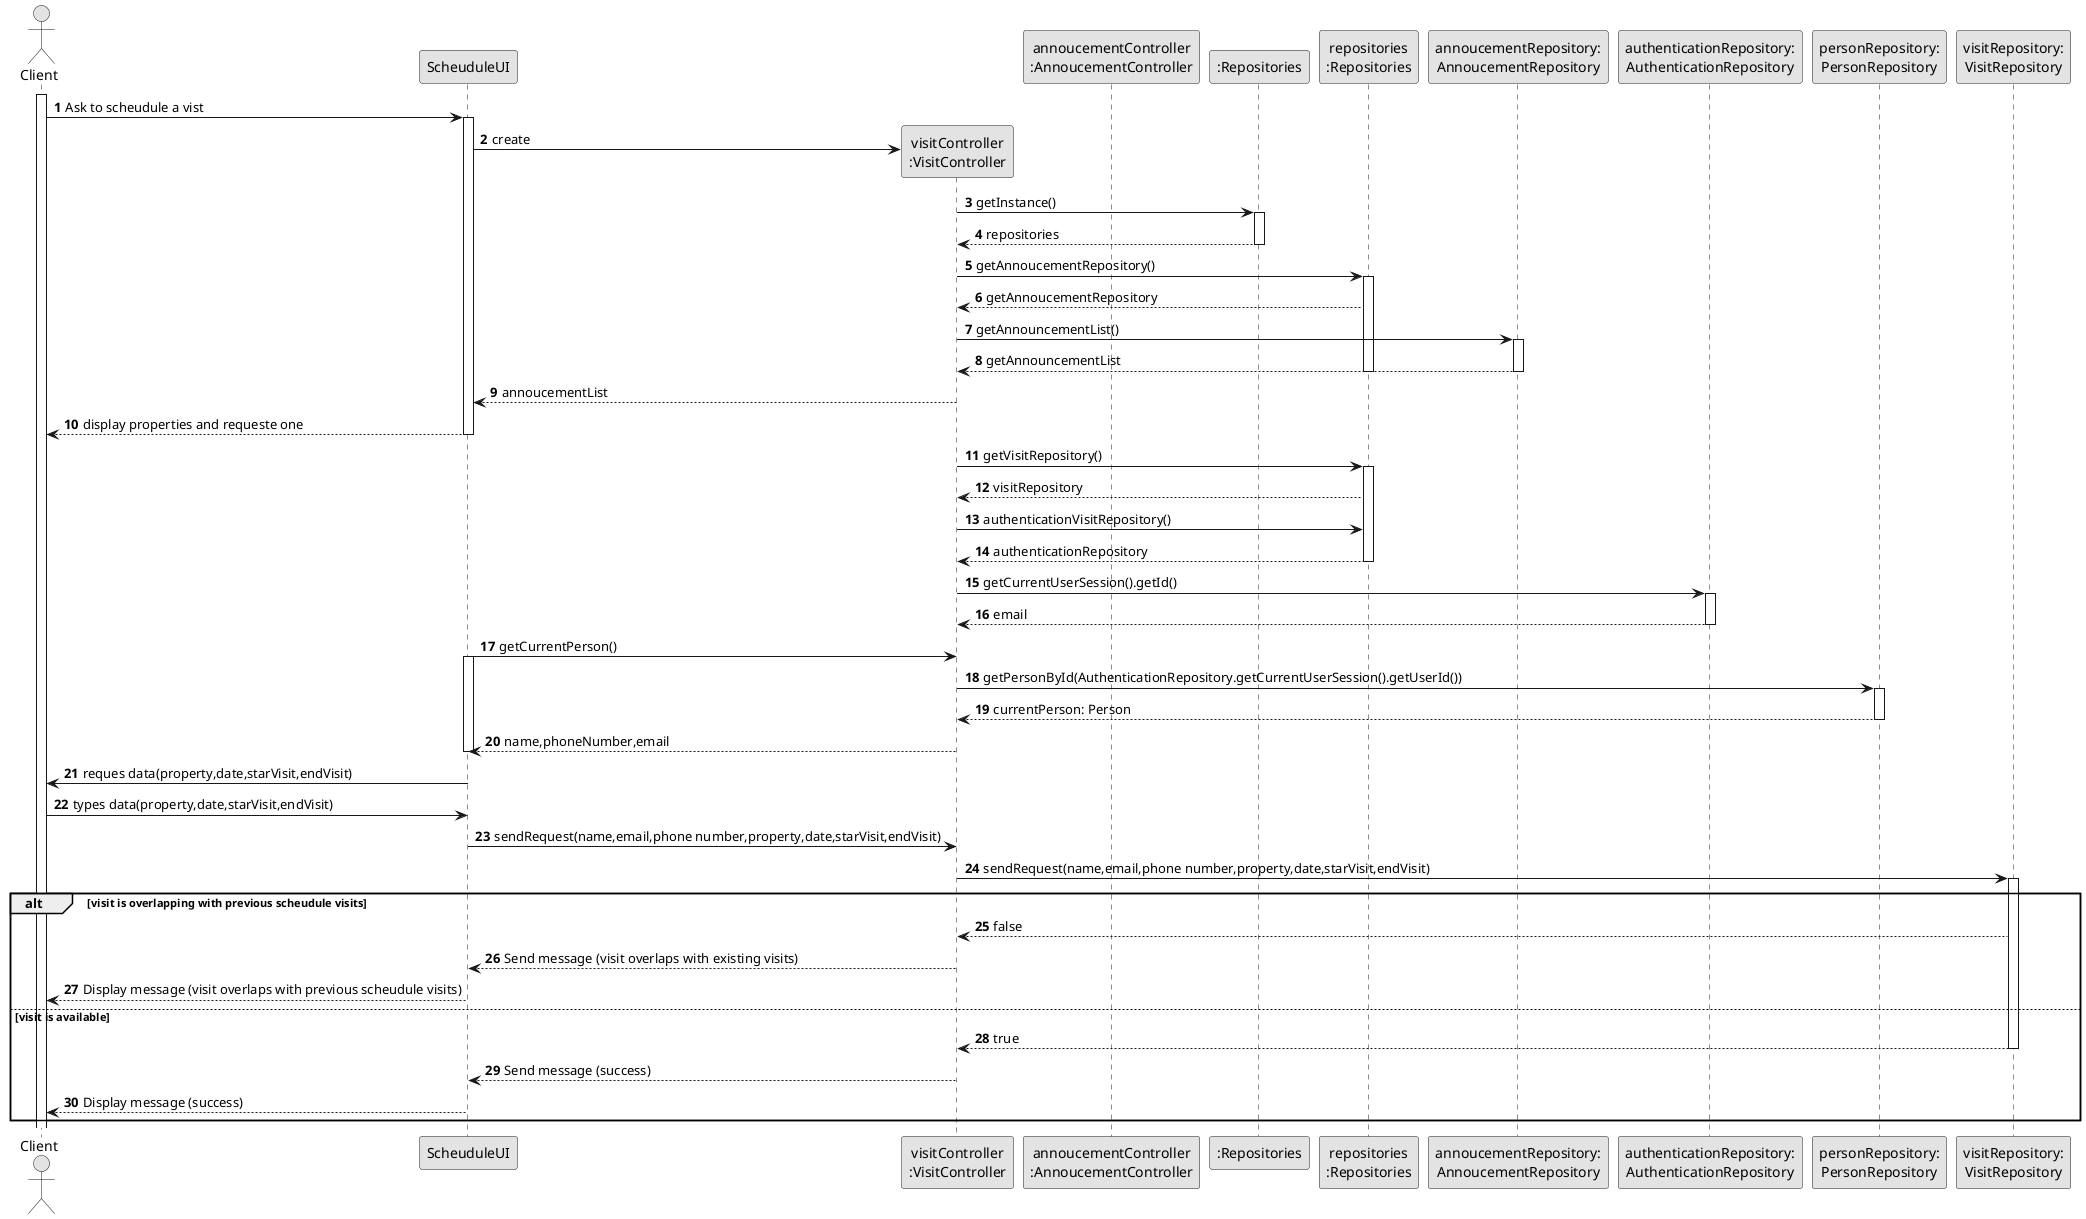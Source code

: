 @startuml
skinparam monochrome true
skinparam packageStyle rectangle
skinparam shadowing false

autonumber

'hide footbox
actor "Client" as CL
participant "ScheuduleUI" as UI
participant "visitController\n:VisitController" as V.CTRL
participant "annoucementController\n:AnnoucementController" as A.CTRL
participant ":Repositories" as RepositorySingleton
participant "repositories\n:Repositories" as REP
participant "annoucementRepository:\nAnnoucementRepository" as annoucementRepository
participant "authenticationRepository:\nAuthenticationRepository" as authenticationRepository
participant "personRepository:\nPersonRepository" as peronRepository
participant "visitRepository:\nVisitRepository" as VisitRepository



activate CL

        CL -> UI : Ask to scheudule a vist

        activate UI
            UI -> V.CTRL** : create



                    V.CTRL -> RepositorySingleton : getInstance()
                    activate RepositorySingleton

                        RepositorySingleton --> V.CTRL: repositories
                    deactivate RepositorySingleton


                      V.CTRL -> REP : getAnnoucementRepository()
                       activate REP

                REP --> V.CTRL: getAnnoucementRepository
                V.CTRL -> annoucementRepository: getAnnouncementList()
                activate annoucementRepository
                annoucementRepository-->V.CTRL:getAnnouncementList
                deactivate annoucementRepository


                deactivate REP
                V.CTRL-->UI:annoucementList

                UI-->CL:display properties and requeste one



        deactivate UI


         V.CTRL -> REP : getVisitRepository()
      activate REP
          REP --> V.CTRL: visitRepository
V.CTRL -> REP : authenticationVisitRepository()


        REP --> V.CTRL: authenticationRepository

      deactivate REP
      V.CTRL-> authenticationRepository: getCurrentUserSession().getId()

      activate authenticationRepository
      authenticationRepository-->V.CTRL: email
      deactivate authenticationRepository

      deactivate V.CTRL

             UI->V.CTRL:getCurrentPerson()

        activate UI
             V.CTRL->peronRepository:getPersonById(AuthenticationRepository.getCurrentUserSession().getUserId())
             activate peronRepository
             peronRepository-->V.CTRL: currentPerson: Person
             deactivate peronRepository
             V.CTRL-->UI: name,phoneNumber,email
        deactivate UI



      UI->CL:reques data(property,date,starVisit,endVisit)
      CL->UI: types data(property,date,starVisit,endVisit)

      UI->V.CTRL: sendRequest(name,email,phone number,property,date,starVisit,endVisit)

      V.CTRL->VisitRepository:sendRequest(name,email,phone number,property,date,starVisit,endVisit)
      activate VisitRepository


alt visit is overlapping with previous scheudule visits
VisitRepository-->V.CTRL:false
V.CTRL --> UI : Send message (visit overlaps with existing visits)
deactivate V.CTRL

UI --> CL : Display message (visit overlaps with previous scheudule visits)

else visit is available
VisitRepository --> V.CTRL : true
deactivate VisitRepository
V.CTRL --> UI : Send message (success)
deactivate V.CTRL

UI --> CL : Display message (success)

end
@enduml
